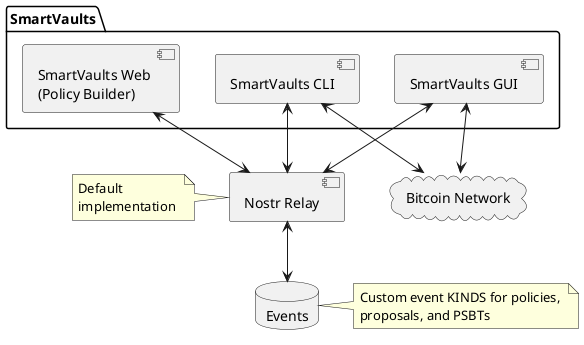 @startuml

package "SmartVaults" {
  [SmartVaults Web \n(Policy Builder)]
  [SmartVaults CLI] 
  [SmartVaults GUI]
}

cloud "Bitcoin Network"

database "Events" 
[SmartVaults Web \n(Policy Builder)] <--> [Nostr Relay]

[Nostr Relay] <--> Events
[SmartVaults CLI] <--> "Bitcoin Network"
[SmartVaults GUI] <--> "Bitcoin Network"

[SmartVaults CLI] <--> [Nostr Relay]
[SmartVaults GUI] <--> [Nostr Relay]

note left of [Nostr Relay]
 Default 
 implementation 
end note

note right of [Events]
 Custom event KINDS for policies, 
 proposals, and PSBTs 
end note

@enduml
